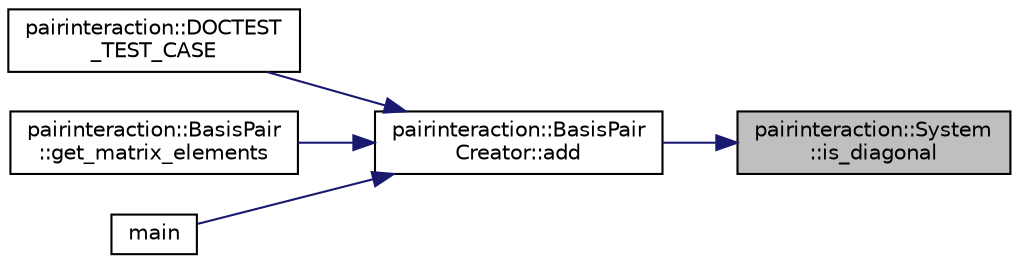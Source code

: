 digraph "pairinteraction::System::is_diagonal"
{
 // INTERACTIVE_SVG=YES
 // LATEX_PDF_SIZE
  bgcolor="transparent";
  edge [fontname="Helvetica",fontsize="10",labelfontname="Helvetica",labelfontsize="10"];
  node [fontname="Helvetica",fontsize="10",shape=record];
  rankdir="RL";
  Node1 [label="pairinteraction::System\l::is_diagonal",height=0.2,width=0.4,color="black", fillcolor="grey75", style="filled", fontcolor="black",tooltip=" "];
  Node1 -> Node2 [dir="back",color="midnightblue",fontsize="10",style="solid",fontname="Helvetica"];
  Node2 [label="pairinteraction::BasisPair\lCreator::add",height=0.2,width=0.4,color="black",URL="$classpairinteraction_1_1BasisPairCreator.html#a5739700dc9242d895c8f92e42db10708",tooltip=" "];
  Node2 -> Node3 [dir="back",color="midnightblue",fontsize="10",style="solid",fontname="Helvetica"];
  Node3 [label="pairinteraction::DOCTEST\l_TEST_CASE",height=0.2,width=0.4,color="black",URL="$namespacepairinteraction.html#aa2af67fac92394138fce2ee1d9ed0a89",tooltip=" "];
  Node2 -> Node4 [dir="back",color="midnightblue",fontsize="10",style="solid",fontname="Helvetica"];
  Node4 [label="pairinteraction::BasisPair\l::get_matrix_elements",height=0.2,width=0.4,color="black",URL="$classpairinteraction_1_1BasisPair.html#afcd74f59800b03ca168ef0b475278359",tooltip=" "];
  Node2 -> Node5 [dir="back",color="midnightblue",fontsize="10",style="solid",fontname="Helvetica"];
  Node5 [label="main",height=0.2,width=0.4,color="black",URL="$test__pair__potential_8cpp.html#a3c04138a5bfe5d72780bb7e82a18e627",tooltip=" "];
}
